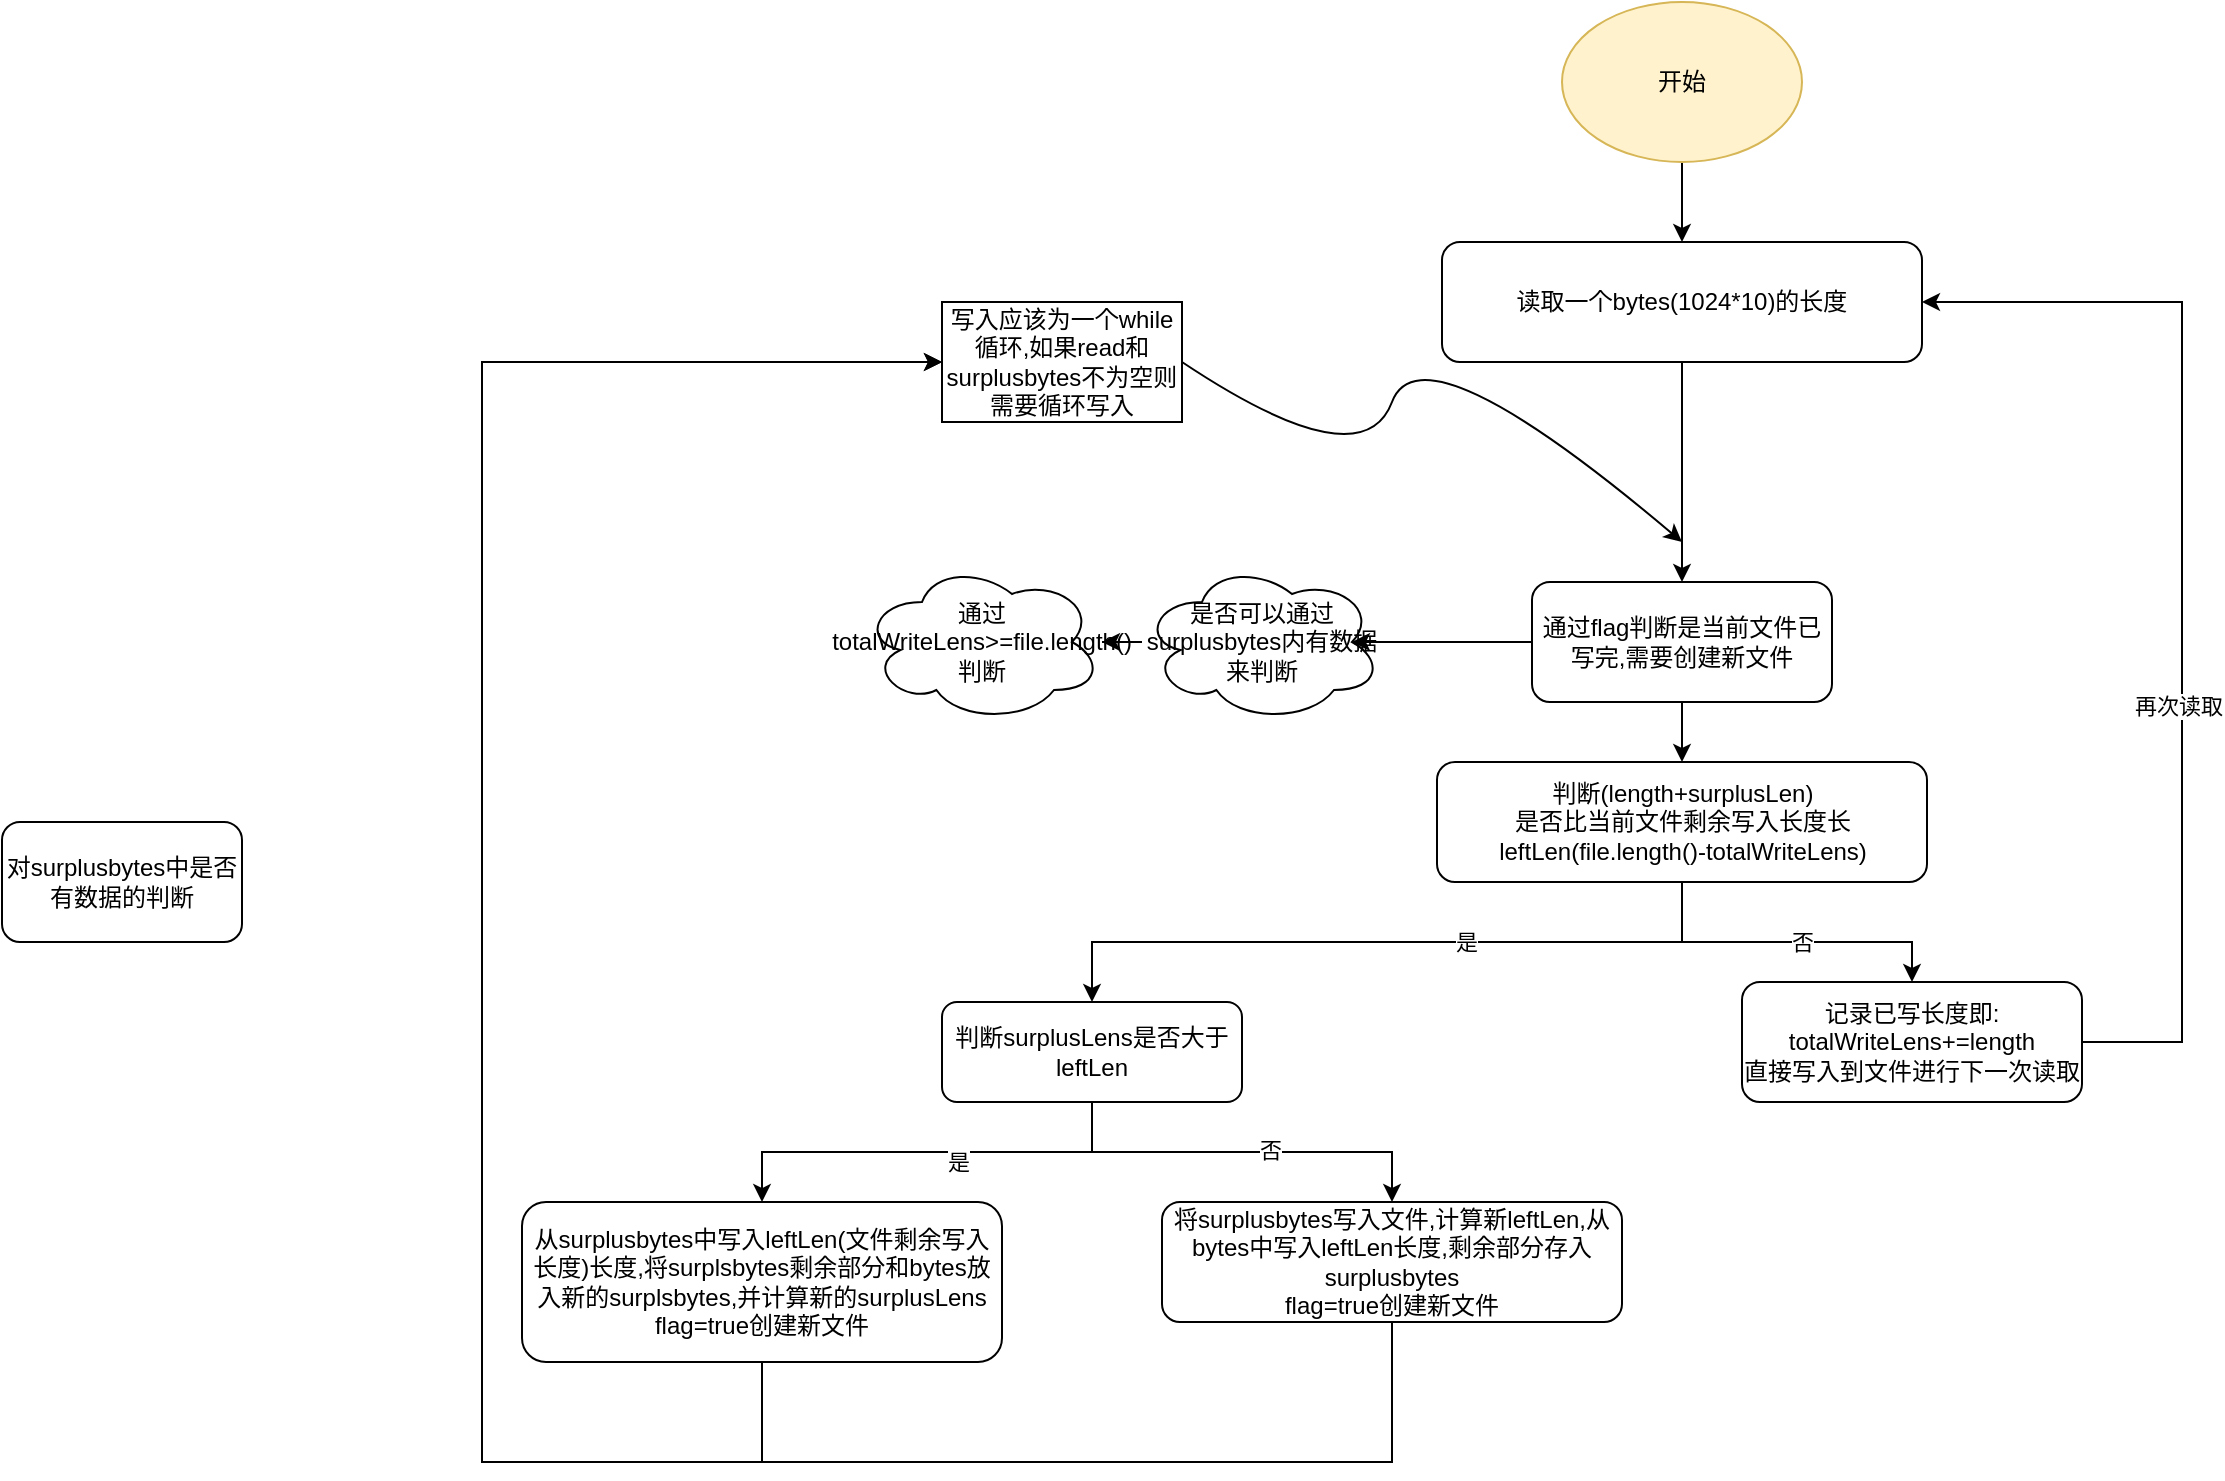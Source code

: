 <mxfile version="14.9.6" type="github">
  <diagram id="HCYBKvKFdF2aRRQCtzVC" name="Page-1">
    <mxGraphModel dx="2012" dy="655" grid="1" gridSize="10" guides="1" tooltips="1" connect="1" arrows="1" fold="1" page="1" pageScale="1" pageWidth="827" pageHeight="1169" math="0" shadow="0">
      <root>
        <mxCell id="0" />
        <mxCell id="1" parent="0" />
        <mxCell id="N8kStTzlwlveI4cRdLeB-20" style="edgeStyle=orthogonalEdgeStyle;rounded=0;orthogonalLoop=1;jettySize=auto;html=1;verticalAlign=middle;entryX=0.875;entryY=0.5;entryDx=0;entryDy=0;entryPerimeter=0;" edge="1" parent="1" source="N8kStTzlwlveI4cRdLeB-11" target="N8kStTzlwlveI4cRdLeB-21">
          <mxGeometry relative="1" as="geometry">
            <mxPoint x="250" y="600" as="targetPoint" />
          </mxGeometry>
        </mxCell>
        <mxCell id="N8kStTzlwlveI4cRdLeB-11" value="通过flag判断是当前文件已写完,需要创建新文件" style="rounded=1;whiteSpace=wrap;html=1;fillColor=none;direction=east;" vertex="1" parent="1">
          <mxGeometry x="335" y="570" width="150" height="60" as="geometry" />
        </mxCell>
        <mxCell id="N8kStTzlwlveI4cRdLeB-3" style="edgeStyle=orthogonalEdgeStyle;rounded=0;orthogonalLoop=1;jettySize=auto;html=1;exitX=0.5;exitY=1;exitDx=0;exitDy=0;entryX=0.5;entryY=0;entryDx=0;entryDy=0;" edge="1" parent="1" source="N8kStTzlwlveI4cRdLeB-1" target="N8kStTzlwlveI4cRdLeB-2">
          <mxGeometry relative="1" as="geometry" />
        </mxCell>
        <mxCell id="N8kStTzlwlveI4cRdLeB-1" value="开始" style="ellipse;whiteSpace=wrap;html=1;fillColor=#fff2cc;strokeColor=#d6b656;" vertex="1" parent="1">
          <mxGeometry x="350" y="280" width="120" height="80" as="geometry" />
        </mxCell>
        <mxCell id="N8kStTzlwlveI4cRdLeB-7" style="edgeStyle=orthogonalEdgeStyle;rounded=0;orthogonalLoop=1;jettySize=auto;html=1;verticalAlign=middle;entryX=0.5;entryY=0;entryDx=0;entryDy=0;exitX=0.5;exitY=1;exitDx=0;exitDy=0;" edge="1" parent="1" source="N8kStTzlwlveI4cRdLeB-12" target="N8kStTzlwlveI4cRdLeB-9">
          <mxGeometry relative="1" as="geometry">
            <mxPoint x="490" y="660" as="targetPoint" />
            <Array as="points">
              <mxPoint x="410" y="750" />
              <mxPoint x="525" y="750" />
            </Array>
          </mxGeometry>
        </mxCell>
        <mxCell id="N8kStTzlwlveI4cRdLeB-8" value="否" style="edgeLabel;html=1;align=center;verticalAlign=middle;resizable=0;points=[];" vertex="1" connectable="0" parent="N8kStTzlwlveI4cRdLeB-7">
          <mxGeometry x="0.09" relative="1" as="geometry">
            <mxPoint as="offset" />
          </mxGeometry>
        </mxCell>
        <mxCell id="N8kStTzlwlveI4cRdLeB-13" style="edgeStyle=orthogonalEdgeStyle;rounded=0;orthogonalLoop=1;jettySize=auto;html=1;entryX=0.5;entryY=0;entryDx=0;entryDy=0;verticalAlign=middle;" edge="1" parent="1" source="N8kStTzlwlveI4cRdLeB-2" target="N8kStTzlwlveI4cRdLeB-11">
          <mxGeometry relative="1" as="geometry" />
        </mxCell>
        <mxCell id="N8kStTzlwlveI4cRdLeB-2" value="读取一个bytes(1024*10)的长度" style="rounded=1;whiteSpace=wrap;html=1;" vertex="1" parent="1">
          <mxGeometry x="290" y="400" width="240" height="60" as="geometry" />
        </mxCell>
        <mxCell id="N8kStTzlwlveI4cRdLeB-10" style="edgeStyle=orthogonalEdgeStyle;rounded=0;orthogonalLoop=1;jettySize=auto;html=1;entryX=1;entryY=0.5;entryDx=0;entryDy=0;verticalAlign=middle;" edge="1" parent="1" source="N8kStTzlwlveI4cRdLeB-9" target="N8kStTzlwlveI4cRdLeB-2">
          <mxGeometry relative="1" as="geometry">
            <Array as="points">
              <mxPoint x="660" y="800" />
              <mxPoint x="660" y="430" />
            </Array>
          </mxGeometry>
        </mxCell>
        <mxCell id="N8kStTzlwlveI4cRdLeB-17" value="再次读取" style="edgeLabel;html=1;align=center;verticalAlign=middle;resizable=0;points=[];" vertex="1" connectable="0" parent="N8kStTzlwlveI4cRdLeB-10">
          <mxGeometry x="-0.207" y="2" relative="1" as="geometry">
            <mxPoint as="offset" />
          </mxGeometry>
        </mxCell>
        <mxCell id="N8kStTzlwlveI4cRdLeB-9" value="记录已写长度即:&lt;br&gt;totalWriteLens+=length&lt;br&gt;直接写入到文件进行下一次读取" style="rounded=1;whiteSpace=wrap;html=1;" vertex="1" parent="1">
          <mxGeometry x="440" y="770" width="170" height="60" as="geometry" />
        </mxCell>
        <mxCell id="N8kStTzlwlveI4cRdLeB-14" style="edgeStyle=orthogonalEdgeStyle;rounded=0;orthogonalLoop=1;jettySize=auto;html=1;entryX=0.5;entryY=0;entryDx=0;entryDy=0;verticalAlign=middle;" edge="1" parent="1" source="N8kStTzlwlveI4cRdLeB-11" target="N8kStTzlwlveI4cRdLeB-12">
          <mxGeometry relative="1" as="geometry" />
        </mxCell>
        <mxCell id="N8kStTzlwlveI4cRdLeB-41" style="edgeStyle=orthogonalEdgeStyle;rounded=0;orthogonalLoop=1;jettySize=auto;html=1;entryX=0.5;entryY=0;entryDx=0;entryDy=0;verticalAlign=middle;" edge="1" parent="1" source="N8kStTzlwlveI4cRdLeB-12" target="N8kStTzlwlveI4cRdLeB-40">
          <mxGeometry relative="1" as="geometry">
            <Array as="points">
              <mxPoint x="410" y="750" />
              <mxPoint x="115" y="750" />
            </Array>
          </mxGeometry>
        </mxCell>
        <mxCell id="N8kStTzlwlveI4cRdLeB-42" value="是" style="edgeLabel;html=1;align=center;verticalAlign=middle;resizable=0;points=[];" vertex="1" connectable="0" parent="N8kStTzlwlveI4cRdLeB-41">
          <mxGeometry x="0.031" y="2" relative="1" as="geometry">
            <mxPoint x="45" y="-2" as="offset" />
          </mxGeometry>
        </mxCell>
        <mxCell id="N8kStTzlwlveI4cRdLeB-12" value="&lt;span&gt;判断(length+&lt;/span&gt;surplusLen&lt;span&gt;)&lt;br&gt;是否比当前文件剩余写入长度长&lt;br&gt;leftLen(file.length()-totalWriteLens)&lt;/span&gt;" style="rounded=1;whiteSpace=wrap;html=1;" vertex="1" parent="1">
          <mxGeometry x="287.5" y="660" width="245" height="60" as="geometry" />
        </mxCell>
        <mxCell id="N8kStTzlwlveI4cRdLeB-18" value="&lt;span&gt;对surplusbytes中是否有数据的判断&lt;br&gt;&lt;/span&gt;" style="rounded=1;whiteSpace=wrap;html=1;" vertex="1" parent="1">
          <mxGeometry x="-430" y="690" width="120" height="60" as="geometry" />
        </mxCell>
        <mxCell id="N8kStTzlwlveI4cRdLeB-38" value="" style="edgeStyle=orthogonalEdgeStyle;rounded=0;orthogonalLoop=1;jettySize=auto;html=1;verticalAlign=middle;" edge="1" parent="1" source="N8kStTzlwlveI4cRdLeB-21" target="N8kStTzlwlveI4cRdLeB-37">
          <mxGeometry relative="1" as="geometry" />
        </mxCell>
        <mxCell id="N8kStTzlwlveI4cRdLeB-21" value="是否可以通过surplusbytes内有数据来判断" style="ellipse;shape=cloud;whiteSpace=wrap;html=1;" vertex="1" parent="1">
          <mxGeometry x="140" y="560" width="120" height="80" as="geometry" />
        </mxCell>
        <mxCell id="N8kStTzlwlveI4cRdLeB-26" value="&lt;span&gt;写入应该为一个while循环,如果read和&lt;/span&gt;surplusbytes&lt;span&gt;不为空则需要循环写入&lt;/span&gt;" style="rounded=0;whiteSpace=wrap;html=1;" vertex="1" parent="1">
          <mxGeometry x="40" y="430" width="120" height="60" as="geometry" />
        </mxCell>
        <mxCell id="N8kStTzlwlveI4cRdLeB-29" value="" style="curved=1;endArrow=classic;html=1;verticalAlign=middle;exitX=1;exitY=0.5;exitDx=0;exitDy=0;" edge="1" parent="1" source="N8kStTzlwlveI4cRdLeB-26">
          <mxGeometry width="50" height="50" relative="1" as="geometry">
            <mxPoint x="200" y="520" as="sourcePoint" />
            <mxPoint x="410" y="550" as="targetPoint" />
            <Array as="points">
              <mxPoint x="250" y="520" />
              <mxPoint x="280" y="440" />
            </Array>
          </mxGeometry>
        </mxCell>
        <mxCell id="N8kStTzlwlveI4cRdLeB-33" value="" style="shape=image;html=1;verticalAlign=top;verticalLabelPosition=bottom;labelBackgroundColor=#ffffff;imageAspect=0;aspect=fixed;image=https://cdn0.iconfinder.com/data/icons/pinpoint-action/48/error-128.png" vertex="1" parent="1">
          <mxGeometry x="170" y="570" width="60" height="60" as="geometry" />
        </mxCell>
        <mxCell id="N8kStTzlwlveI4cRdLeB-37" value="通过totalWriteLens&amp;gt;=file.length()判断" style="ellipse;shape=cloud;whiteSpace=wrap;html=1;" vertex="1" parent="1">
          <mxGeometry y="560" width="120" height="80" as="geometry" />
        </mxCell>
        <mxCell id="N8kStTzlwlveI4cRdLeB-46" style="edgeStyle=orthogonalEdgeStyle;rounded=0;orthogonalLoop=1;jettySize=auto;html=1;exitX=0.5;exitY=1;exitDx=0;exitDy=0;entryX=0.5;entryY=0;entryDx=0;entryDy=0;verticalAlign=middle;" edge="1" parent="1" source="N8kStTzlwlveI4cRdLeB-40" target="N8kStTzlwlveI4cRdLeB-44">
          <mxGeometry relative="1" as="geometry" />
        </mxCell>
        <mxCell id="N8kStTzlwlveI4cRdLeB-48" value="是" style="edgeLabel;html=1;align=center;verticalAlign=middle;resizable=0;points=[];" vertex="1" connectable="0" parent="N8kStTzlwlveI4cRdLeB-46">
          <mxGeometry x="-0.275" y="1" relative="1" as="geometry">
            <mxPoint x="-14" y="4" as="offset" />
          </mxGeometry>
        </mxCell>
        <mxCell id="N8kStTzlwlveI4cRdLeB-47" style="edgeStyle=orthogonalEdgeStyle;rounded=0;orthogonalLoop=1;jettySize=auto;html=1;entryX=0.5;entryY=0;entryDx=0;entryDy=0;verticalAlign=middle;" edge="1" parent="1" source="N8kStTzlwlveI4cRdLeB-40" target="N8kStTzlwlveI4cRdLeB-45">
          <mxGeometry relative="1" as="geometry" />
        </mxCell>
        <mxCell id="N8kStTzlwlveI4cRdLeB-49" value="否" style="edgeLabel;html=1;align=center;verticalAlign=middle;resizable=0;points=[];" vertex="1" connectable="0" parent="N8kStTzlwlveI4cRdLeB-47">
          <mxGeometry x="0.137" y="1" relative="1" as="geometry">
            <mxPoint as="offset" />
          </mxGeometry>
        </mxCell>
        <mxCell id="N8kStTzlwlveI4cRdLeB-40" value="判断surplusLens是否大于leftLen" style="rounded=1;whiteSpace=wrap;html=1;" vertex="1" parent="1">
          <mxGeometry x="40" y="780" width="150" height="50" as="geometry" />
        </mxCell>
        <mxCell id="N8kStTzlwlveI4cRdLeB-51" style="edgeStyle=orthogonalEdgeStyle;rounded=0;orthogonalLoop=1;jettySize=auto;html=1;entryX=0;entryY=0.5;entryDx=0;entryDy=0;verticalAlign=middle;" edge="1" parent="1" source="N8kStTzlwlveI4cRdLeB-44" target="N8kStTzlwlveI4cRdLeB-26">
          <mxGeometry relative="1" as="geometry">
            <Array as="points">
              <mxPoint x="-50" y="1010" />
              <mxPoint x="-190" y="1010" />
              <mxPoint x="-190" y="460" />
            </Array>
          </mxGeometry>
        </mxCell>
        <mxCell id="N8kStTzlwlveI4cRdLeB-44" value="从surplusbytes中写入leftLen(文件剩余写入长度)长度,将surplsbytes剩余部分和bytes放入新的surplsbytes,并计算新的surplusLens&lt;br&gt;flag=true创建新文件" style="rounded=1;whiteSpace=wrap;html=1;" vertex="1" parent="1">
          <mxGeometry x="-170" y="880" width="240" height="80" as="geometry" />
        </mxCell>
        <mxCell id="N8kStTzlwlveI4cRdLeB-52" style="edgeStyle=orthogonalEdgeStyle;rounded=0;orthogonalLoop=1;jettySize=auto;html=1;entryX=0;entryY=0.5;entryDx=0;entryDy=0;verticalAlign=middle;" edge="1" parent="1" source="N8kStTzlwlveI4cRdLeB-45" target="N8kStTzlwlveI4cRdLeB-26">
          <mxGeometry relative="1" as="geometry">
            <Array as="points">
              <mxPoint x="265" y="1010" />
              <mxPoint x="-190" y="1010" />
              <mxPoint x="-190" y="460" />
            </Array>
          </mxGeometry>
        </mxCell>
        <mxCell id="N8kStTzlwlveI4cRdLeB-45" value="将surplusbytes写入文件,计算新leftLen,从bytes中写入leftLen长度,剩余部分存入surplusbytes&lt;br&gt;flag=true创建新文件" style="rounded=1;whiteSpace=wrap;html=1;" vertex="1" parent="1">
          <mxGeometry x="150" y="880" width="230" height="60" as="geometry" />
        </mxCell>
      </root>
    </mxGraphModel>
  </diagram>
</mxfile>
